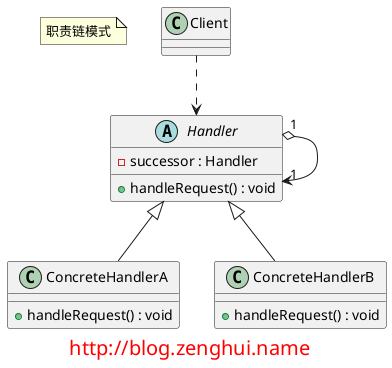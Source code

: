 @startuml

note "职责链模式" as name

abstract class Handler{
    - successor : Handler
    + handleRequest() : void
}

class ConcreteHandlerA{
    + handleRequest() : void
}

class ConcreteHandlerB{
    + handleRequest() : void
}

Handler "1" o--> "1" Handler
Handler <|-- ConcreteHandlerA
Handler <|-- ConcreteHandlerB

Client ..> Handler

footer
<font size="20" color="red">http://blog.zenghui.name</font>
endfooter

@enduml